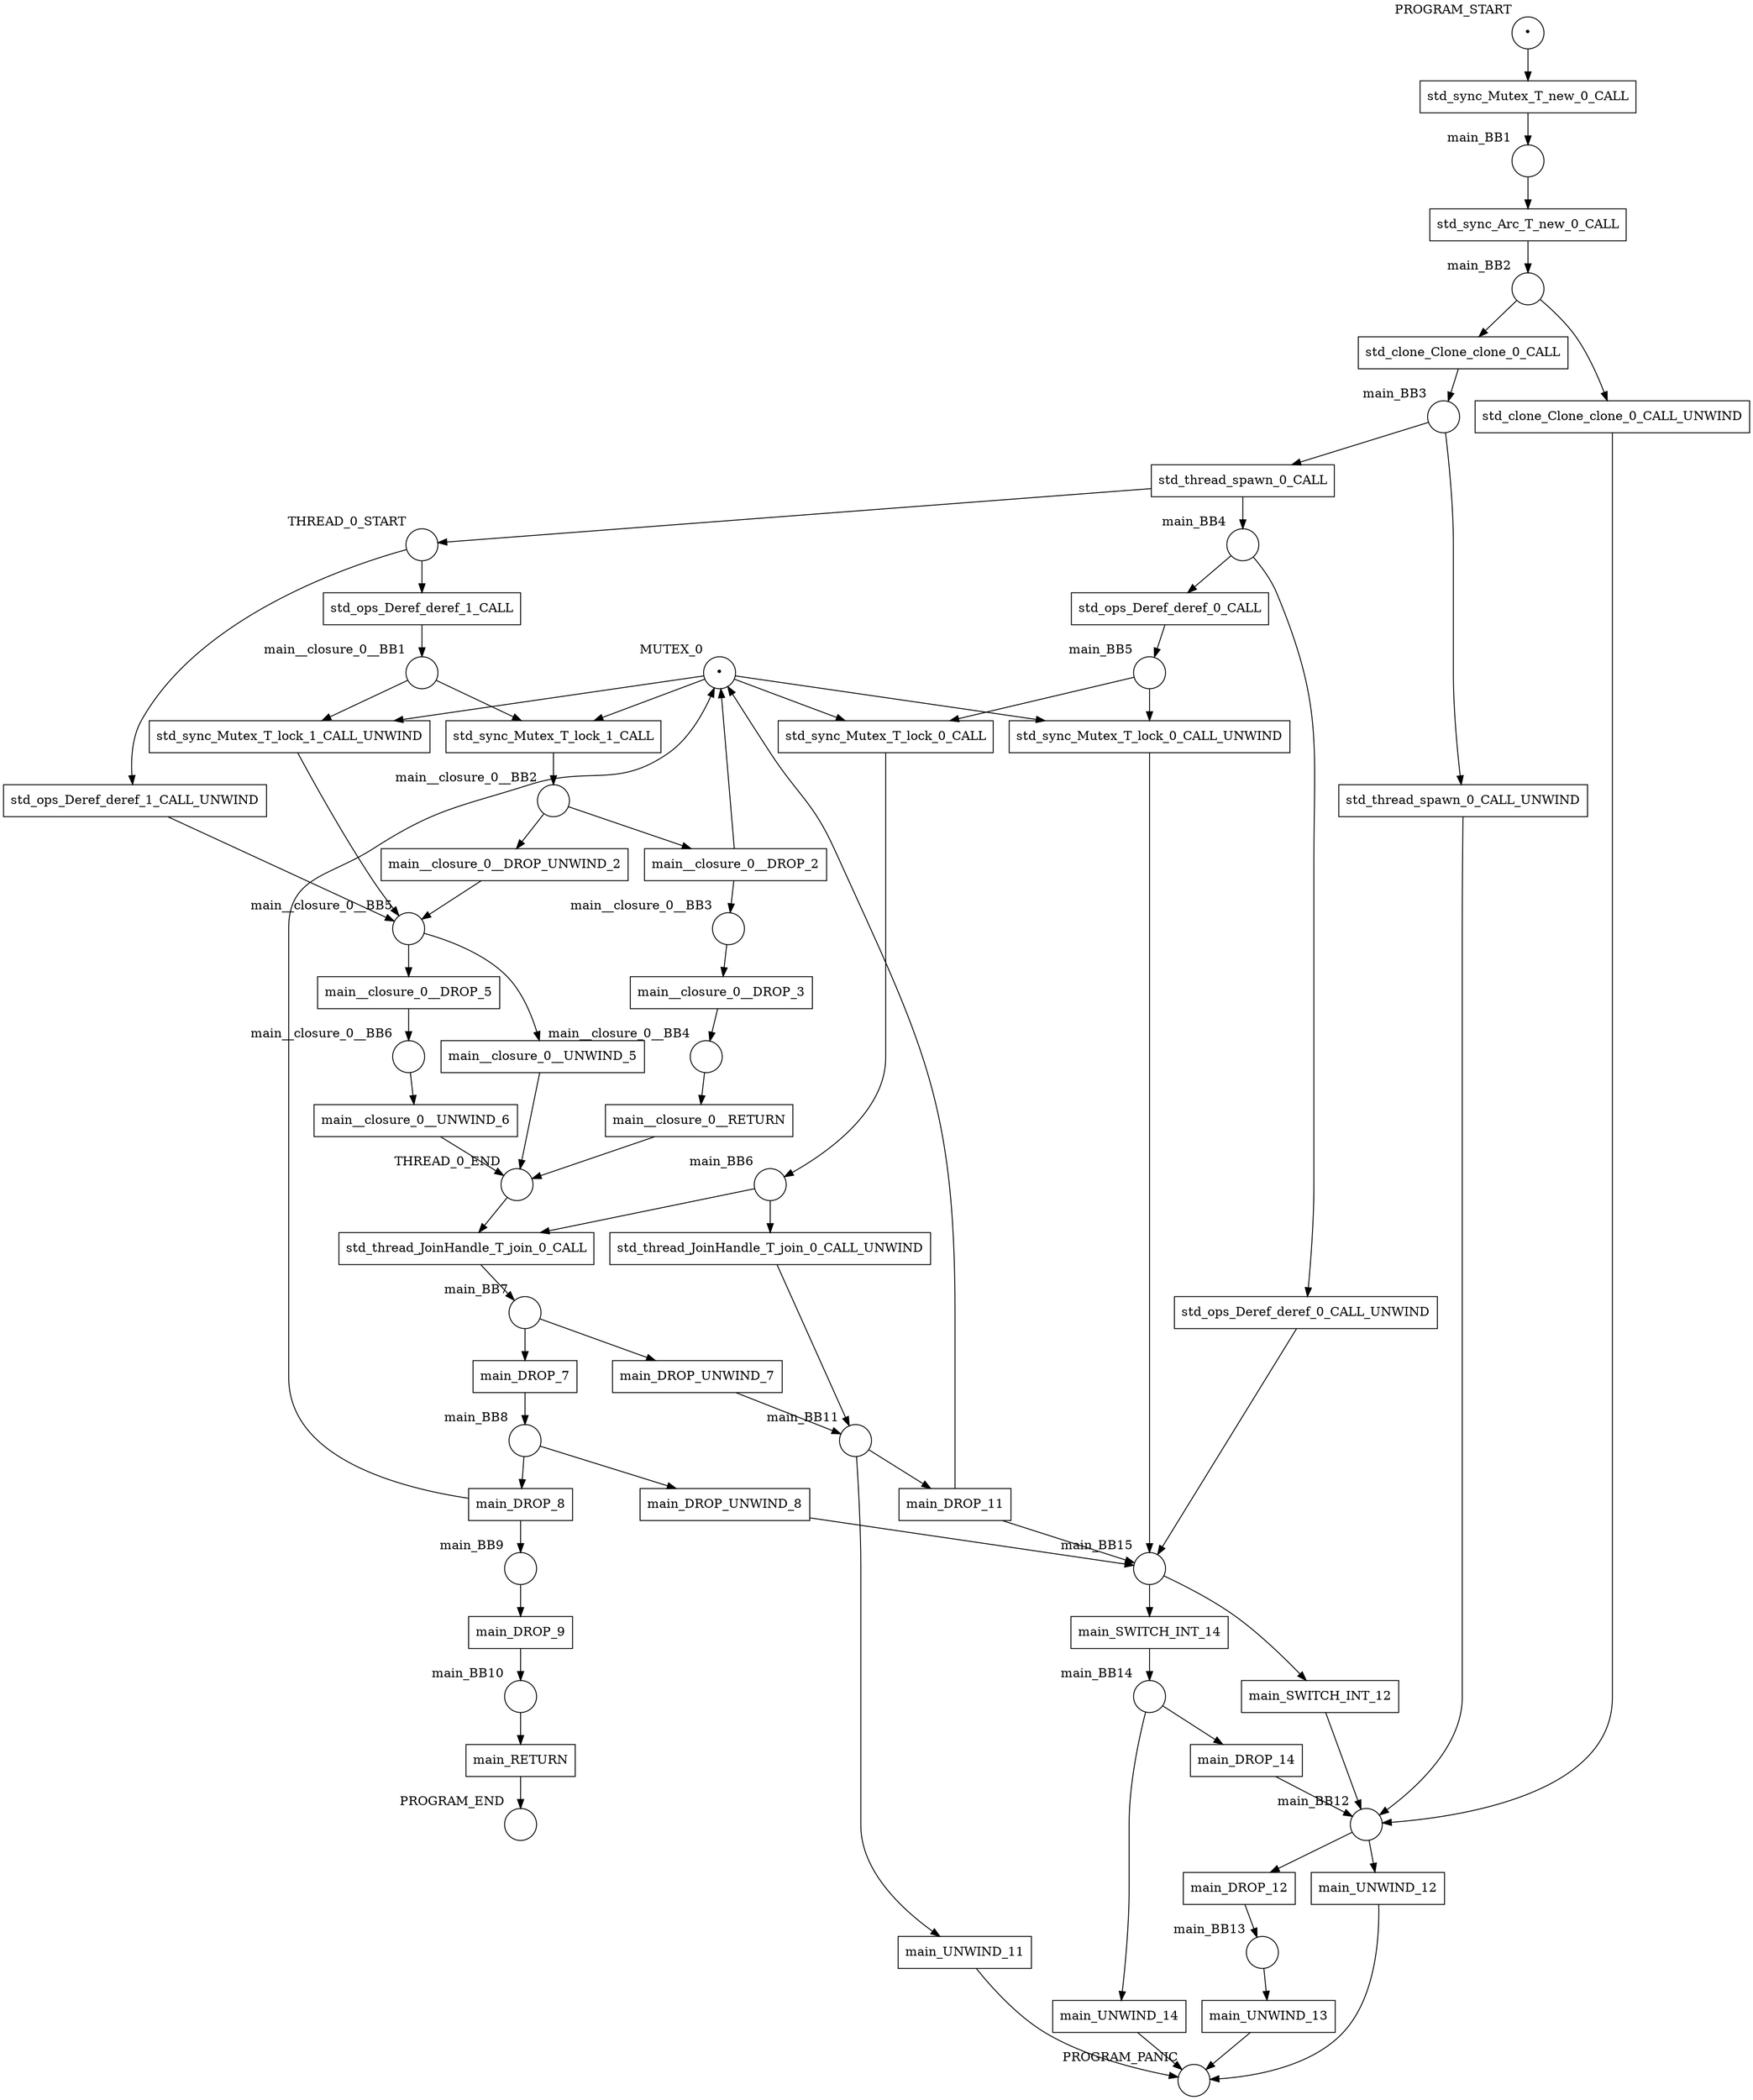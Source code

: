 digraph petrinet {
    MUTEX_0 [shape="circle" xlabel="MUTEX_0" label="•"];
    PROGRAM_END [shape="circle" xlabel="PROGRAM_END" label=""];
    PROGRAM_PANIC [shape="circle" xlabel="PROGRAM_PANIC" label=""];
    PROGRAM_START [shape="circle" xlabel="PROGRAM_START" label="•"];
    THREAD_0_END [shape="circle" xlabel="THREAD_0_END" label=""];
    THREAD_0_START [shape="circle" xlabel="THREAD_0_START" label=""];
    main_BB1 [shape="circle" xlabel="main_BB1" label=""];
    main_BB10 [shape="circle" xlabel="main_BB10" label=""];
    main_BB11 [shape="circle" xlabel="main_BB11" label=""];
    main_BB12 [shape="circle" xlabel="main_BB12" label=""];
    main_BB13 [shape="circle" xlabel="main_BB13" label=""];
    main_BB14 [shape="circle" xlabel="main_BB14" label=""];
    main_BB15 [shape="circle" xlabel="main_BB15" label=""];
    main_BB2 [shape="circle" xlabel="main_BB2" label=""];
    main_BB3 [shape="circle" xlabel="main_BB3" label=""];
    main_BB4 [shape="circle" xlabel="main_BB4" label=""];
    main_BB5 [shape="circle" xlabel="main_BB5" label=""];
    main_BB6 [shape="circle" xlabel="main_BB6" label=""];
    main_BB7 [shape="circle" xlabel="main_BB7" label=""];
    main_BB8 [shape="circle" xlabel="main_BB8" label=""];
    main_BB9 [shape="circle" xlabel="main_BB9" label=""];
    main__closure_0__BB1 [shape="circle" xlabel="main__closure_0__BB1" label=""];
    main__closure_0__BB2 [shape="circle" xlabel="main__closure_0__BB2" label=""];
    main__closure_0__BB3 [shape="circle" xlabel="main__closure_0__BB3" label=""];
    main__closure_0__BB4 [shape="circle" xlabel="main__closure_0__BB4" label=""];
    main__closure_0__BB5 [shape="circle" xlabel="main__closure_0__BB5" label=""];
    main__closure_0__BB6 [shape="circle" xlabel="main__closure_0__BB6" label=""];
    main_DROP_11 [shape="box" xlabel="" label="main_DROP_11"];
    main_DROP_12 [shape="box" xlabel="" label="main_DROP_12"];
    main_DROP_14 [shape="box" xlabel="" label="main_DROP_14"];
    main_DROP_7 [shape="box" xlabel="" label="main_DROP_7"];
    main_DROP_8 [shape="box" xlabel="" label="main_DROP_8"];
    main_DROP_9 [shape="box" xlabel="" label="main_DROP_9"];
    main_DROP_UNWIND_7 [shape="box" xlabel="" label="main_DROP_UNWIND_7"];
    main_DROP_UNWIND_8 [shape="box" xlabel="" label="main_DROP_UNWIND_8"];
    main_RETURN [shape="box" xlabel="" label="main_RETURN"];
    main_SWITCH_INT_12 [shape="box" xlabel="" label="main_SWITCH_INT_12"];
    main_SWITCH_INT_14 [shape="box" xlabel="" label="main_SWITCH_INT_14"];
    main_UNWIND_11 [shape="box" xlabel="" label="main_UNWIND_11"];
    main_UNWIND_12 [shape="box" xlabel="" label="main_UNWIND_12"];
    main_UNWIND_13 [shape="box" xlabel="" label="main_UNWIND_13"];
    main_UNWIND_14 [shape="box" xlabel="" label="main_UNWIND_14"];
    main__closure_0__DROP_2 [shape="box" xlabel="" label="main__closure_0__DROP_2"];
    main__closure_0__DROP_3 [shape="box" xlabel="" label="main__closure_0__DROP_3"];
    main__closure_0__DROP_5 [shape="box" xlabel="" label="main__closure_0__DROP_5"];
    main__closure_0__DROP_UNWIND_2 [shape="box" xlabel="" label="main__closure_0__DROP_UNWIND_2"];
    main__closure_0__RETURN [shape="box" xlabel="" label="main__closure_0__RETURN"];
    main__closure_0__UNWIND_5 [shape="box" xlabel="" label="main__closure_0__UNWIND_5"];
    main__closure_0__UNWIND_6 [shape="box" xlabel="" label="main__closure_0__UNWIND_6"];
    std_clone_Clone_clone_0_CALL [shape="box" xlabel="" label="std_clone_Clone_clone_0_CALL"];
    std_clone_Clone_clone_0_CALL_UNWIND [shape="box" xlabel="" label="std_clone_Clone_clone_0_CALL_UNWIND"];
    std_ops_Deref_deref_0_CALL [shape="box" xlabel="" label="std_ops_Deref_deref_0_CALL"];
    std_ops_Deref_deref_0_CALL_UNWIND [shape="box" xlabel="" label="std_ops_Deref_deref_0_CALL_UNWIND"];
    std_ops_Deref_deref_1_CALL [shape="box" xlabel="" label="std_ops_Deref_deref_1_CALL"];
    std_ops_Deref_deref_1_CALL_UNWIND [shape="box" xlabel="" label="std_ops_Deref_deref_1_CALL_UNWIND"];
    std_sync_Arc_T_new_0_CALL [shape="box" xlabel="" label="std_sync_Arc_T_new_0_CALL"];
    std_sync_Mutex_T_lock_0_CALL [shape="box" xlabel="" label="std_sync_Mutex_T_lock_0_CALL"];
    std_sync_Mutex_T_lock_0_CALL_UNWIND [shape="box" xlabel="" label="std_sync_Mutex_T_lock_0_CALL_UNWIND"];
    std_sync_Mutex_T_lock_1_CALL [shape="box" xlabel="" label="std_sync_Mutex_T_lock_1_CALL"];
    std_sync_Mutex_T_lock_1_CALL_UNWIND [shape="box" xlabel="" label="std_sync_Mutex_T_lock_1_CALL_UNWIND"];
    std_sync_Mutex_T_new_0_CALL [shape="box" xlabel="" label="std_sync_Mutex_T_new_0_CALL"];
    std_thread_JoinHandle_T_join_0_CALL [shape="box" xlabel="" label="std_thread_JoinHandle_T_join_0_CALL"];
    std_thread_JoinHandle_T_join_0_CALL_UNWIND [shape="box" xlabel="" label="std_thread_JoinHandle_T_join_0_CALL_UNWIND"];
    std_thread_spawn_0_CALL [shape="box" xlabel="" label="std_thread_spawn_0_CALL"];
    std_thread_spawn_0_CALL_UNWIND [shape="box" xlabel="" label="std_thread_spawn_0_CALL_UNWIND"];
    MUTEX_0 -> std_sync_Mutex_T_lock_0_CALL;
    MUTEX_0 -> std_sync_Mutex_T_lock_0_CALL_UNWIND;
    MUTEX_0 -> std_sync_Mutex_T_lock_1_CALL;
    MUTEX_0 -> std_sync_Mutex_T_lock_1_CALL_UNWIND;
    PROGRAM_START -> std_sync_Mutex_T_new_0_CALL;
    THREAD_0_END -> std_thread_JoinHandle_T_join_0_CALL;
    THREAD_0_START -> std_ops_Deref_deref_1_CALL;
    THREAD_0_START -> std_ops_Deref_deref_1_CALL_UNWIND;
    main_BB1 -> std_sync_Arc_T_new_0_CALL;
    main_BB10 -> main_RETURN;
    main_BB11 -> main_DROP_11;
    main_BB11 -> main_UNWIND_11;
    main_BB12 -> main_DROP_12;
    main_BB12 -> main_UNWIND_12;
    main_BB13 -> main_UNWIND_13;
    main_BB14 -> main_DROP_14;
    main_BB14 -> main_UNWIND_14;
    main_BB15 -> main_SWITCH_INT_12;
    main_BB15 -> main_SWITCH_INT_14;
    main_BB2 -> std_clone_Clone_clone_0_CALL;
    main_BB2 -> std_clone_Clone_clone_0_CALL_UNWIND;
    main_BB3 -> std_thread_spawn_0_CALL;
    main_BB3 -> std_thread_spawn_0_CALL_UNWIND;
    main_BB4 -> std_ops_Deref_deref_0_CALL;
    main_BB4 -> std_ops_Deref_deref_0_CALL_UNWIND;
    main_BB5 -> std_sync_Mutex_T_lock_0_CALL;
    main_BB5 -> std_sync_Mutex_T_lock_0_CALL_UNWIND;
    main_BB6 -> std_thread_JoinHandle_T_join_0_CALL;
    main_BB6 -> std_thread_JoinHandle_T_join_0_CALL_UNWIND;
    main_BB7 -> main_DROP_7;
    main_BB7 -> main_DROP_UNWIND_7;
    main_BB8 -> main_DROP_8;
    main_BB8 -> main_DROP_UNWIND_8;
    main_BB9 -> main_DROP_9;
    main__closure_0__BB1 -> std_sync_Mutex_T_lock_1_CALL;
    main__closure_0__BB1 -> std_sync_Mutex_T_lock_1_CALL_UNWIND;
    main__closure_0__BB2 -> main__closure_0__DROP_2;
    main__closure_0__BB2 -> main__closure_0__DROP_UNWIND_2;
    main__closure_0__BB3 -> main__closure_0__DROP_3;
    main__closure_0__BB4 -> main__closure_0__RETURN;
    main__closure_0__BB5 -> main__closure_0__DROP_5;
    main__closure_0__BB5 -> main__closure_0__UNWIND_5;
    main__closure_0__BB6 -> main__closure_0__UNWIND_6;
    main_DROP_11 -> MUTEX_0;
    main_DROP_11 -> main_BB15;
    main_DROP_12 -> main_BB13;
    main_DROP_14 -> main_BB12;
    main_DROP_7 -> main_BB8;
    main_DROP_8 -> MUTEX_0;
    main_DROP_8 -> main_BB9;
    main_DROP_9 -> main_BB10;
    main_DROP_UNWIND_7 -> main_BB11;
    main_DROP_UNWIND_8 -> main_BB15;
    main_RETURN -> PROGRAM_END;
    main_SWITCH_INT_12 -> main_BB12;
    main_SWITCH_INT_14 -> main_BB14;
    main_UNWIND_11 -> PROGRAM_PANIC;
    main_UNWIND_12 -> PROGRAM_PANIC;
    main_UNWIND_13 -> PROGRAM_PANIC;
    main_UNWIND_14 -> PROGRAM_PANIC;
    main__closure_0__DROP_2 -> MUTEX_0;
    main__closure_0__DROP_2 -> main__closure_0__BB3;
    main__closure_0__DROP_3 -> main__closure_0__BB4;
    main__closure_0__DROP_5 -> main__closure_0__BB6;
    main__closure_0__DROP_UNWIND_2 -> main__closure_0__BB5;
    main__closure_0__RETURN -> THREAD_0_END;
    main__closure_0__UNWIND_5 -> THREAD_0_END;
    main__closure_0__UNWIND_6 -> THREAD_0_END;
    std_clone_Clone_clone_0_CALL -> main_BB3;
    std_clone_Clone_clone_0_CALL_UNWIND -> main_BB12;
    std_ops_Deref_deref_0_CALL -> main_BB5;
    std_ops_Deref_deref_0_CALL_UNWIND -> main_BB15;
    std_ops_Deref_deref_1_CALL -> main__closure_0__BB1;
    std_ops_Deref_deref_1_CALL_UNWIND -> main__closure_0__BB5;
    std_sync_Arc_T_new_0_CALL -> main_BB2;
    std_sync_Mutex_T_lock_0_CALL -> main_BB6;
    std_sync_Mutex_T_lock_0_CALL_UNWIND -> main_BB15;
    std_sync_Mutex_T_lock_1_CALL -> main__closure_0__BB2;
    std_sync_Mutex_T_lock_1_CALL_UNWIND -> main__closure_0__BB5;
    std_sync_Mutex_T_new_0_CALL -> main_BB1;
    std_thread_JoinHandle_T_join_0_CALL -> main_BB7;
    std_thread_JoinHandle_T_join_0_CALL_UNWIND -> main_BB11;
    std_thread_spawn_0_CALL -> THREAD_0_START;
    std_thread_spawn_0_CALL -> main_BB4;
    std_thread_spawn_0_CALL_UNWIND -> main_BB12;
}

